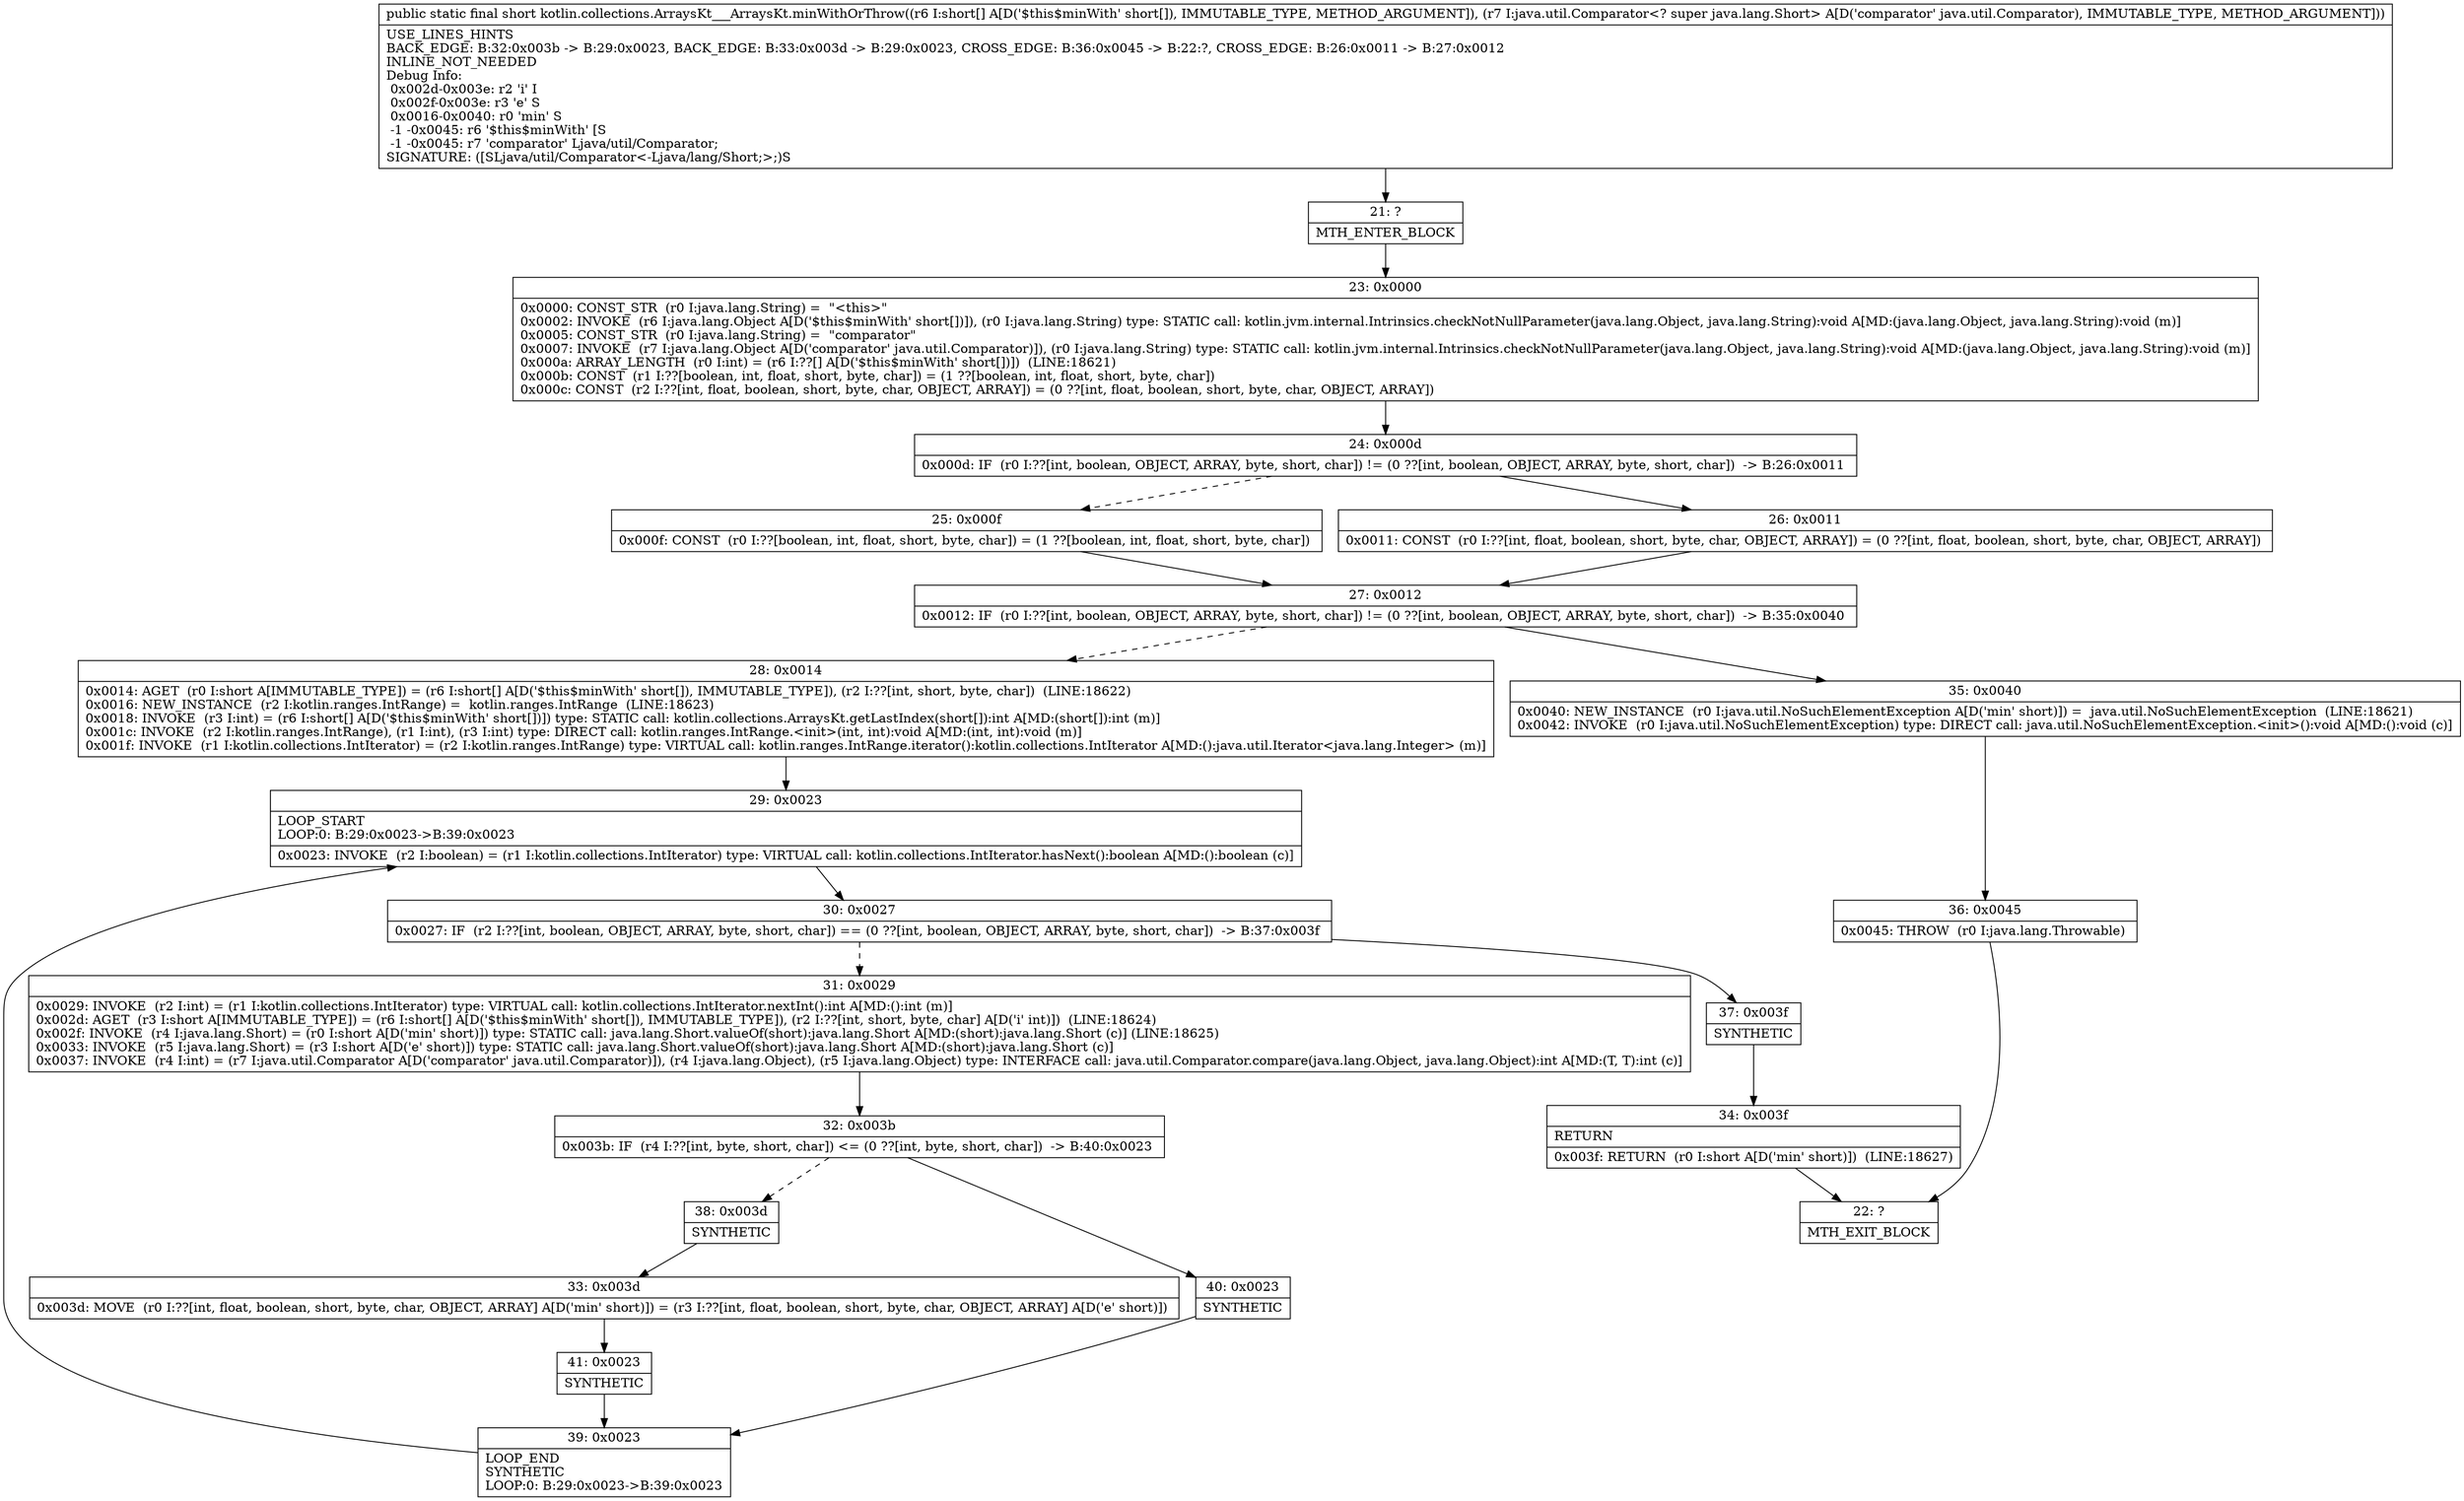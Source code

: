 digraph "CFG forkotlin.collections.ArraysKt___ArraysKt.minWithOrThrow([SLjava\/util\/Comparator;)S" {
Node_21 [shape=record,label="{21\:\ ?|MTH_ENTER_BLOCK\l}"];
Node_23 [shape=record,label="{23\:\ 0x0000|0x0000: CONST_STR  (r0 I:java.lang.String) =  \"\<this\>\" \l0x0002: INVOKE  (r6 I:java.lang.Object A[D('$this$minWith' short[])]), (r0 I:java.lang.String) type: STATIC call: kotlin.jvm.internal.Intrinsics.checkNotNullParameter(java.lang.Object, java.lang.String):void A[MD:(java.lang.Object, java.lang.String):void (m)]\l0x0005: CONST_STR  (r0 I:java.lang.String) =  \"comparator\" \l0x0007: INVOKE  (r7 I:java.lang.Object A[D('comparator' java.util.Comparator)]), (r0 I:java.lang.String) type: STATIC call: kotlin.jvm.internal.Intrinsics.checkNotNullParameter(java.lang.Object, java.lang.String):void A[MD:(java.lang.Object, java.lang.String):void (m)]\l0x000a: ARRAY_LENGTH  (r0 I:int) = (r6 I:??[] A[D('$this$minWith' short[])])  (LINE:18621)\l0x000b: CONST  (r1 I:??[boolean, int, float, short, byte, char]) = (1 ??[boolean, int, float, short, byte, char]) \l0x000c: CONST  (r2 I:??[int, float, boolean, short, byte, char, OBJECT, ARRAY]) = (0 ??[int, float, boolean, short, byte, char, OBJECT, ARRAY]) \l}"];
Node_24 [shape=record,label="{24\:\ 0x000d|0x000d: IF  (r0 I:??[int, boolean, OBJECT, ARRAY, byte, short, char]) != (0 ??[int, boolean, OBJECT, ARRAY, byte, short, char])  \-\> B:26:0x0011 \l}"];
Node_25 [shape=record,label="{25\:\ 0x000f|0x000f: CONST  (r0 I:??[boolean, int, float, short, byte, char]) = (1 ??[boolean, int, float, short, byte, char]) \l}"];
Node_27 [shape=record,label="{27\:\ 0x0012|0x0012: IF  (r0 I:??[int, boolean, OBJECT, ARRAY, byte, short, char]) != (0 ??[int, boolean, OBJECT, ARRAY, byte, short, char])  \-\> B:35:0x0040 \l}"];
Node_28 [shape=record,label="{28\:\ 0x0014|0x0014: AGET  (r0 I:short A[IMMUTABLE_TYPE]) = (r6 I:short[] A[D('$this$minWith' short[]), IMMUTABLE_TYPE]), (r2 I:??[int, short, byte, char])  (LINE:18622)\l0x0016: NEW_INSTANCE  (r2 I:kotlin.ranges.IntRange) =  kotlin.ranges.IntRange  (LINE:18623)\l0x0018: INVOKE  (r3 I:int) = (r6 I:short[] A[D('$this$minWith' short[])]) type: STATIC call: kotlin.collections.ArraysKt.getLastIndex(short[]):int A[MD:(short[]):int (m)]\l0x001c: INVOKE  (r2 I:kotlin.ranges.IntRange), (r1 I:int), (r3 I:int) type: DIRECT call: kotlin.ranges.IntRange.\<init\>(int, int):void A[MD:(int, int):void (m)]\l0x001f: INVOKE  (r1 I:kotlin.collections.IntIterator) = (r2 I:kotlin.ranges.IntRange) type: VIRTUAL call: kotlin.ranges.IntRange.iterator():kotlin.collections.IntIterator A[MD:():java.util.Iterator\<java.lang.Integer\> (m)]\l}"];
Node_29 [shape=record,label="{29\:\ 0x0023|LOOP_START\lLOOP:0: B:29:0x0023\-\>B:39:0x0023\l|0x0023: INVOKE  (r2 I:boolean) = (r1 I:kotlin.collections.IntIterator) type: VIRTUAL call: kotlin.collections.IntIterator.hasNext():boolean A[MD:():boolean (c)]\l}"];
Node_30 [shape=record,label="{30\:\ 0x0027|0x0027: IF  (r2 I:??[int, boolean, OBJECT, ARRAY, byte, short, char]) == (0 ??[int, boolean, OBJECT, ARRAY, byte, short, char])  \-\> B:37:0x003f \l}"];
Node_31 [shape=record,label="{31\:\ 0x0029|0x0029: INVOKE  (r2 I:int) = (r1 I:kotlin.collections.IntIterator) type: VIRTUAL call: kotlin.collections.IntIterator.nextInt():int A[MD:():int (m)]\l0x002d: AGET  (r3 I:short A[IMMUTABLE_TYPE]) = (r6 I:short[] A[D('$this$minWith' short[]), IMMUTABLE_TYPE]), (r2 I:??[int, short, byte, char] A[D('i' int)])  (LINE:18624)\l0x002f: INVOKE  (r4 I:java.lang.Short) = (r0 I:short A[D('min' short)]) type: STATIC call: java.lang.Short.valueOf(short):java.lang.Short A[MD:(short):java.lang.Short (c)] (LINE:18625)\l0x0033: INVOKE  (r5 I:java.lang.Short) = (r3 I:short A[D('e' short)]) type: STATIC call: java.lang.Short.valueOf(short):java.lang.Short A[MD:(short):java.lang.Short (c)]\l0x0037: INVOKE  (r4 I:int) = (r7 I:java.util.Comparator A[D('comparator' java.util.Comparator)]), (r4 I:java.lang.Object), (r5 I:java.lang.Object) type: INTERFACE call: java.util.Comparator.compare(java.lang.Object, java.lang.Object):int A[MD:(T, T):int (c)]\l}"];
Node_32 [shape=record,label="{32\:\ 0x003b|0x003b: IF  (r4 I:??[int, byte, short, char]) \<= (0 ??[int, byte, short, char])  \-\> B:40:0x0023 \l}"];
Node_38 [shape=record,label="{38\:\ 0x003d|SYNTHETIC\l}"];
Node_33 [shape=record,label="{33\:\ 0x003d|0x003d: MOVE  (r0 I:??[int, float, boolean, short, byte, char, OBJECT, ARRAY] A[D('min' short)]) = (r3 I:??[int, float, boolean, short, byte, char, OBJECT, ARRAY] A[D('e' short)]) \l}"];
Node_41 [shape=record,label="{41\:\ 0x0023|SYNTHETIC\l}"];
Node_39 [shape=record,label="{39\:\ 0x0023|LOOP_END\lSYNTHETIC\lLOOP:0: B:29:0x0023\-\>B:39:0x0023\l}"];
Node_40 [shape=record,label="{40\:\ 0x0023|SYNTHETIC\l}"];
Node_37 [shape=record,label="{37\:\ 0x003f|SYNTHETIC\l}"];
Node_34 [shape=record,label="{34\:\ 0x003f|RETURN\l|0x003f: RETURN  (r0 I:short A[D('min' short)])  (LINE:18627)\l}"];
Node_22 [shape=record,label="{22\:\ ?|MTH_EXIT_BLOCK\l}"];
Node_35 [shape=record,label="{35\:\ 0x0040|0x0040: NEW_INSTANCE  (r0 I:java.util.NoSuchElementException A[D('min' short)]) =  java.util.NoSuchElementException  (LINE:18621)\l0x0042: INVOKE  (r0 I:java.util.NoSuchElementException) type: DIRECT call: java.util.NoSuchElementException.\<init\>():void A[MD:():void (c)]\l}"];
Node_36 [shape=record,label="{36\:\ 0x0045|0x0045: THROW  (r0 I:java.lang.Throwable) \l}"];
Node_26 [shape=record,label="{26\:\ 0x0011|0x0011: CONST  (r0 I:??[int, float, boolean, short, byte, char, OBJECT, ARRAY]) = (0 ??[int, float, boolean, short, byte, char, OBJECT, ARRAY]) \l}"];
MethodNode[shape=record,label="{public static final short kotlin.collections.ArraysKt___ArraysKt.minWithOrThrow((r6 I:short[] A[D('$this$minWith' short[]), IMMUTABLE_TYPE, METHOD_ARGUMENT]), (r7 I:java.util.Comparator\<? super java.lang.Short\> A[D('comparator' java.util.Comparator), IMMUTABLE_TYPE, METHOD_ARGUMENT]))  | USE_LINES_HINTS\lBACK_EDGE: B:32:0x003b \-\> B:29:0x0023, BACK_EDGE: B:33:0x003d \-\> B:29:0x0023, CROSS_EDGE: B:36:0x0045 \-\> B:22:?, CROSS_EDGE: B:26:0x0011 \-\> B:27:0x0012\lINLINE_NOT_NEEDED\lDebug Info:\l  0x002d\-0x003e: r2 'i' I\l  0x002f\-0x003e: r3 'e' S\l  0x0016\-0x0040: r0 'min' S\l  \-1 \-0x0045: r6 '$this$minWith' [S\l  \-1 \-0x0045: r7 'comparator' Ljava\/util\/Comparator;\lSIGNATURE: ([SLjava\/util\/Comparator\<\-Ljava\/lang\/Short;\>;)S\l}"];
MethodNode -> Node_21;Node_21 -> Node_23;
Node_23 -> Node_24;
Node_24 -> Node_25[style=dashed];
Node_24 -> Node_26;
Node_25 -> Node_27;
Node_27 -> Node_28[style=dashed];
Node_27 -> Node_35;
Node_28 -> Node_29;
Node_29 -> Node_30;
Node_30 -> Node_31[style=dashed];
Node_30 -> Node_37;
Node_31 -> Node_32;
Node_32 -> Node_38[style=dashed];
Node_32 -> Node_40;
Node_38 -> Node_33;
Node_33 -> Node_41;
Node_41 -> Node_39;
Node_39 -> Node_29;
Node_40 -> Node_39;
Node_37 -> Node_34;
Node_34 -> Node_22;
Node_35 -> Node_36;
Node_36 -> Node_22;
Node_26 -> Node_27;
}


